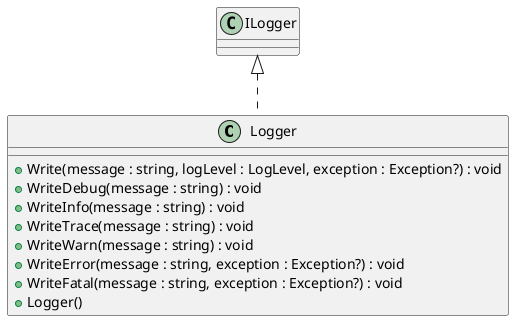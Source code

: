 @startuml Logger
class Logger  {
    + Write(message : string, logLevel : LogLevel, exception : Exception?) : void
    + WriteDebug(message : string) : void
    + WriteInfo(message : string) : void
    + WriteTrace(message : string) : void
    + WriteWarn(message : string) : void
    + WriteError(message : string, exception : Exception?) : void
    + WriteFatal(message : string, exception : Exception?) : void
    + Logger()
}
ILogger <|.. Logger
@enduml